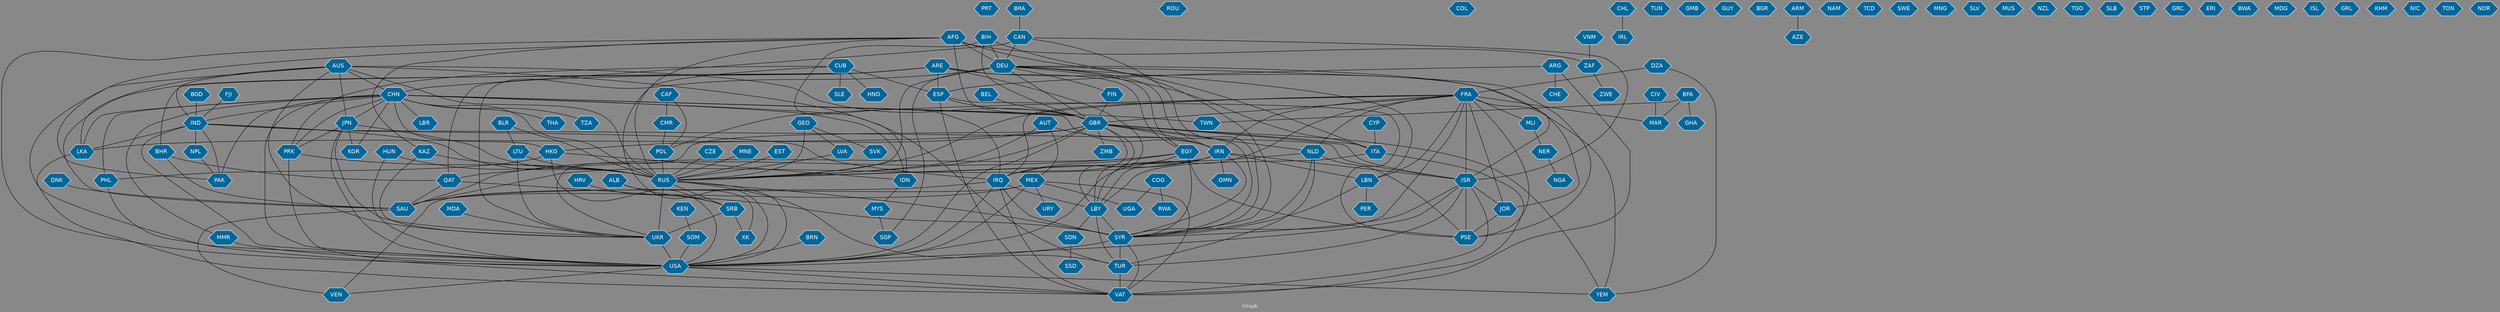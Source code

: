 // Countries together in item graph
graph {
	graph [bgcolor="#888888" fontcolor=white fontsize=12 label="Graph" outputorder=edgesfirst overlap=prism]
	node [color=white fillcolor="#006699" fontcolor=white fontname=Helvetica shape=hexagon style=filled]
	edge [arrowhead=open color=black fontcolor=white fontname=Courier fontsize=12]
		PRT [label=PRT]
		SAU [label=SAU]
		RUS [label=RUS]
		USA [label=USA]
		CHN [label=CHN]
		LKA [label=LKA]
		MLI [label=MLI]
		CAN [label=CAN]
		UGA [label=UGA]
		IND [label=IND]
		SYR [label=SYR]
		ITA [label=ITA]
		GBR [label=GBR]
		UKR [label=UKR]
		MMR [label=MMR]
		IRN [label=IRN]
		IRQ [label=IRQ]
		SDN [label=SDN]
		IDN [label=IDN]
		JPN [label=JPN]
		HKG [label=HKG]
		ROU [label=ROU]
		POL [label=POL]
		VEN [label=VEN]
		MEX [label=MEX]
		AFG [label=AFG]
		SSD [label=SSD]
		COL [label=COL]
		DEU [label=DEU]
		URY [label=URY]
		PSE [label=PSE]
		NGA [label=NGA]
		BFA [label=BFA]
		TWN [label=TWN]
		PHL [label=PHL]
		ISR [label=ISR]
		JOR [label=JOR]
		EGY [label=EGY]
		LTU [label=LTU]
		BLR [label=BLR]
		ESP [label=ESP]
		GEO [label=GEO]
		TUR [label=TUR]
		PRK [label=PRK]
		AUS [label=AUS]
		IRL [label=IRL]
		HND [label=HND]
		CAF [label=CAF]
		BRA [label=BRA]
		THA [label=THA]
		TUN [label=TUN]
		SRB [label=SRB]
		HRV [label=HRV]
		KEN [label=KEN]
		LBN [label=LBN]
		GMB [label=GMB]
		GUY [label=GUY]
		FRA [label=FRA]
		VAT [label=VAT]
		ZMB [label=ZMB]
		SOM [label=SOM]
		HUN [label=HUN]
		AUT [label=AUT]
		BGR [label=BGR]
		NPL [label=NPL]
		PAK [label=PAK]
		CHE [label=CHE]
		LBY [label=LBY]
		MAR [label=MAR]
		CUB [label=CUB]
		AZE [label=AZE]
		XK [label=XK]
		ALB [label=ALB]
		YEM [label=YEM]
		TZA [label=TZA]
		NLD [label=NLD]
		ZWE [label=ZWE]
		MYS [label=MYS]
		BGD [label=BGD]
		ARE [label=ARE]
		CHL [label=CHL]
		CIV [label=CIV]
		QAT [label=QAT]
		BHR [label=BHR]
		LBR [label=LBR]
		ZAF [label=ZAF]
		PER [label=PER]
		NAM [label=NAM]
		MDA [label=MDA]
		CMR [label=CMR]
		RWA [label=RWA]
		BIH [label=BIH]
		CZE [label=CZE]
		COG [label=COG]
		TCD [label=TCD]
		CYP [label=CYP]
		SWE [label=SWE]
		ARG [label=ARG]
		MNG [label=MNG]
		OMN [label=OMN]
		ARM [label=ARM]
		SGP [label=SGP]
		SLV [label=SLV]
		MNE [label=MNE]
		LVA [label=LVA]
		VNM [label=VNM]
		MUS [label=MUS]
		KOR [label=KOR]
		NZL [label=NZL]
		DZA [label=DZA]
		NER [label=NER]
		TGO [label=TGO]
		SLB [label=SLB]
		STP [label=STP]
		GRC [label=GRC]
		ERI [label=ERI]
		FIN [label=FIN]
		BWA [label=BWA]
		MDG [label=MDG]
		KAZ [label=KAZ]
		ISL [label=ISL]
		SLE [label=SLE]
		GRL [label=GRL]
		KHM [label=KHM]
		BEL [label=BEL]
		NIC [label=NIC]
		TON [label=TON]
		GHA [label=GHA]
		EST [label=EST]
		SVK [label=SVK]
		NOR [label=NOR]
		BRN [label=BRN]
		DNK [label=DNK]
		FJI [label=FJI]
			HKG -- USA [weight=3]
			CYP -- ITA [weight=1]
			DEU -- ITA [weight=1]
			CMR -- POL [weight=3]
			GBR -- IRN [weight=7]
			ALB -- SRB [weight=4]
			SYR -- TUR [weight=7]
			FRA -- NLD [weight=1]
			CHN -- PRK [weight=1]
			SYR -- VAT [weight=3]
			AUT -- MEX [weight=1]
			QAT -- SYR [weight=1]
			ARE -- EGY [weight=2]
			PHL -- VAT [weight=1]
			FRA -- IRN [weight=6]
			MEX -- VEN [weight=2]
			CUB -- SLE [weight=1]
			LBY -- SYR [weight=1]
			AFG -- RUS [weight=1]
			SAU -- VEN [weight=2]
			ESP -- PSE [weight=3]
			RUS -- TUR [weight=1]
			ISR -- TUR [weight=3]
			NLD -- PSE [weight=1]
			ARE -- BHR [weight=1]
			BFA -- GHA [weight=1]
			DEU -- PSE [weight=2]
			CHN -- TZA [weight=1]
			BEL -- GBR [weight=1]
			GEO -- LVA [weight=1]
			FRA -- MAR [weight=1]
			ISR -- VAT [weight=2]
			DEU -- GBR [weight=8]
			ARG -- ESP [weight=1]
			AFG -- USA [weight=2]
			ARG -- VAT [weight=1]
			TUR -- VAT [weight=3]
			BRA -- CAN [weight=1]
			VNM -- ZAF [weight=1]
			MEX -- SAU [weight=2]
			HRV -- SRB [weight=4]
			KAZ -- UKR [weight=2]
			IRN -- ISR [weight=3]
			BFA -- TWN [weight=1]
			FRA -- JOR [weight=2]
			CAN -- SYR [weight=1]
			COG -- RWA [weight=1]
			USA -- VAT [weight=1]
			FRA -- YEM [weight=2]
			SDN -- SSD [weight=9]
			USA -- YEM [weight=3]
			BIH -- IRQ [weight=1]
			EST -- RUS [weight=1]
			AUT -- IRN [weight=3]
			FRA -- MLI [weight=1]
			LBY -- TUR [weight=2]
			PRK -- USA [weight=3]
			CHN -- TUR [weight=1]
			FIN -- GBR [weight=1]
			BFA -- MAR [weight=1]
			FJI -- IND [weight=1]
			MEX -- URY [weight=1]
			AFG -- DEU [weight=2]
			GBR -- UKR [weight=3]
			DEU -- FIN [weight=1]
			BRN -- USA [weight=1]
			AUT -- RUS [weight=1]
			DEU -- RUS [weight=18]
			JPN -- USA [weight=1]
			EGY -- QAT [weight=2]
			CHN -- USA [weight=24]
			AUS -- USA [weight=1]
			BIH -- DEU [weight=2]
			EGY -- PSE [weight=5]
			CHN -- GBR [weight=9]
			IRQ -- USA [weight=5]
			DEU -- LBN [weight=1]
			IDN -- MYS [weight=1]
			CAN -- DEU [weight=1]
			GBR -- YEM [weight=1]
			ALB -- XK [weight=3]
			CHN -- IDN [weight=2]
			BLR -- RUS [weight=1]
			FRA -- LBY [weight=2]
			HUN -- USA [weight=2]
			CHN -- IND [weight=2]
			LBY -- SDN [weight=2]
			GBR -- HKG [weight=14]
			CHN -- TWN [weight=10]
			GBR -- ISR [weight=3]
			LBN -- PER [weight=1]
			GBR -- LBY [weight=3]
			IND -- USA [weight=1]
			DZA -- FRA [weight=7]
			GBR -- USA [weight=5]
			CAN -- CHN [weight=8]
			JPN -- PRK [weight=1]
			HKG -- PHL [weight=2]
			DEU -- EGY [weight=1]
			ARE -- JOR [weight=2]
			CHN -- JPN [weight=19]
			NLD -- SYR [weight=1]
			LBN -- SYR [weight=3]
			UKR -- USA [weight=4]
			RUS -- SRB [weight=2]
			BHR -- QAT [weight=1]
			IRQ -- SAU [weight=1]
			IRQ -- SYR [weight=18]
			GBR -- ZMB [weight=1]
			COG -- UGA [weight=2]
			ISR -- USA [weight=1]
			CHN -- THA [weight=1]
			GBR -- RUS [weight=4]
			CAF -- CMR [weight=2]
			KEN -- SOM [weight=3]
			IRN -- SYR [weight=3]
			ARE -- LBY [weight=2]
			AUS -- IDN [weight=2]
			BLR -- LTU [weight=1]
			GBR -- IRQ [weight=2]
			CUB -- HND [weight=1]
			BHR -- SAU [weight=2]
			GBR -- SYR [weight=3]
			AUS -- GBR [weight=1]
			HKG -- IDN [weight=1]
			IND -- ISR [weight=2]
			IRN -- RUS [weight=12]
			CAF -- POL [weight=1]
			ISR -- PSE [weight=45]
			ARE -- QAT [weight=2]
			IND -- PAK [weight=14]
			BGD -- IND [weight=3]
			FRA -- GBR [weight=5]
			ARE -- SAU [weight=1]
			BIH -- GBR [weight=2]
			IRN -- IRQ [weight=1]
			CHN -- LKA [weight=1]
			AFG -- KAZ [weight=1]
			NLD -- TUR [weight=1]
			NLD -- RUS [weight=2]
			CHL -- IRL [weight=1]
			DNK -- SAU [weight=1]
			IND -- LKA [weight=2]
			AFG -- ZAF [weight=2]
			CHN -- MMR [weight=5]
			LTU -- UKR [weight=3]
			AFG -- GBR [weight=8]
			FRA -- SYR [weight=1]
			MEX -- USA [weight=1]
			CUB -- PRK [weight=1]
			AUS -- LKA [weight=1]
			NPL -- PAK [weight=1]
			CHN -- PHL [weight=5]
			SOM -- USA [weight=1]
			AUS -- UKR [weight=2]
			CIV -- MAR [weight=1]
			RUS -- UKR [weight=108]
			MMR -- USA [weight=13]
			FRA -- RUS [weight=3]
			IRN -- USA [weight=7]
			FRA -- PSE [weight=6]
			ZAF -- ZWE [weight=1]
			QAT -- SAU [weight=3]
			JPN -- KOR [weight=1]
			IRN -- SAU [weight=1]
			ESP -- GBR [weight=2]
			EGY -- IRQ [weight=1]
			POL -- RUS [weight=3]
			CAN -- ISR [weight=2]
			MEX -- VAT [weight=1]
			EGY -- LBY [weight=6]
			IRQ -- LBY [weight=1]
			MEX -- UGA [weight=1]
			CHN -- KOR [weight=4]
			ARM -- AZE [weight=3]
			JOR -- PSE [weight=1]
			DEU -- ISR [weight=1]
			GEO -- RUS [weight=5]
			LKA -- VAT [weight=1]
			EGY -- SYR [weight=2]
			GEO -- SVK [weight=1]
			DEU -- IRN [weight=1]
			DZA -- YEM [weight=2]
			ARG -- CHE [weight=2]
			SYR -- USA [weight=2]
			DEU -- UKR [weight=16]
			ISR -- JOR [weight=13]
			EGY -- SAU [weight=3]
			KAZ -- RUS [weight=2]
			RUS -- SYR [weight=7]
			LTU -- RUS [weight=1]
			ITA -- LBY [weight=1]
			ISR -- SYR [weight=1]
			AFG -- ITA [weight=1]
			CHN -- LBR [weight=1]
			DEU -- SGP [weight=1]
			BIH -- SYR [weight=1]
			MLI -- NER [weight=1]
			CHN -- IRN [weight=2]
			NER -- NGA [weight=1]
			CHN -- PAK [weight=2]
			ARE -- ESP [weight=1]
			IRN -- OMN [weight=5]
			FRA -- POL [weight=1]
			AUS -- IND [weight=6]
			SRB -- UKR [weight=1]
			ESP -- VAT [weight=1]
			HUN -- RUS [weight=5]
			IND -- RUS [weight=1]
			GBR -- NLD [weight=1]
			MYS -- SGP [weight=1]
			IND -- IRQ [weight=1]
			AUS -- RUS [weight=4]
			CHN -- RUS [weight=9]
			JPN -- UKR [weight=3]
			RUS -- USA [weight=20]
			JPN -- RUS [weight=4]
			FRA -- LBN [weight=1]
			USA -- VEN [weight=1]
			CUB -- USA [weight=2]
			MNE -- RUS [weight=1]
			GBR -- ITA [weight=1]
			MDA -- UKR [weight=1]
			SRB -- XK [weight=3]
			AUS -- JPN [weight=4]
			LVA -- RUS [weight=1]
			FRA -- IRQ [weight=1]
			FRA -- ISR [weight=2]
			PRK -- RUS [weight=3]
			AUS -- CHN [weight=3]
			ITA -- VAT [weight=1]
			IRQ -- VAT [weight=3]
			AFG -- PAK [weight=3]
			CZE -- RUS [weight=2]
			IND -- NPL [weight=2]
			GBR -- LKA [weight=1]
			CUB -- ESP [weight=2]
			IRN -- LBN [weight=1]
			CHN -- HKG [weight=18]
}
